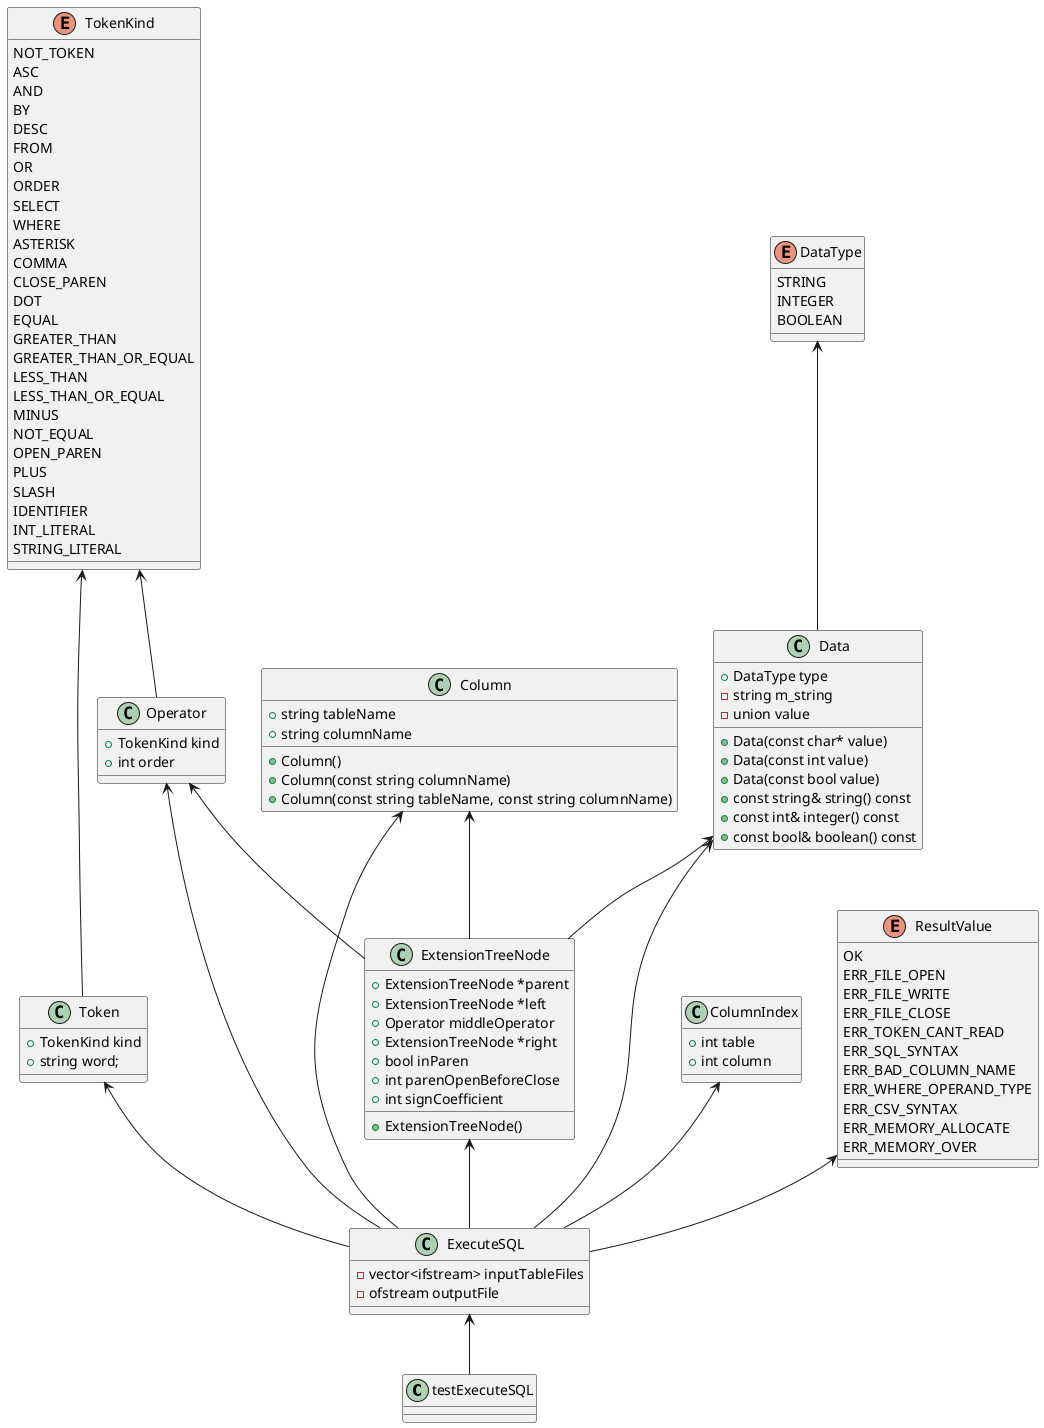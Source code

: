 @startuml

class testExecuteSQL {}
class ExecuteSQL {
	-vector<ifstream> inputTableFiles
	-ofstream outputFile
}	
class Data {
    +DataType type
	-string m_string
	-union value
	+Data(const char* value)
	+Data(const int value)
	+Data(const bool value)
	+const string& string() const
	+const int& integer() const
	+const bool& boolean() const
}
class Operator{
    +TokenKind kind
    +int order
}
class Token{
    +TokenKind kind
    +string word;
}
class ExtensionTreeNode{
	+ExtensionTreeNode *parent
	+ExtensionTreeNode *left
	+Operator middleOperator
	+ExtensionTreeNode *right
	+bool inParen
	+int parenOpenBeforeClose
	+int signCoefficient
	+ExtensionTreeNode()
}
class ColumnIndex{
    +int table
    +int column
}
class Column{
    +string tableName
    +string columnName
    +Column()
    +Column(const string columnName)
    +Column(const string tableName, const string columnName)
}
enum DataType{
   	STRING
	INTEGER
	BOOLEAN
}
enum TokenKind{
    NOT_TOKEN
	ASC
	AND
	BY
	DESC
	FROM
	OR
	ORDER
	SELECT
	WHERE
	ASTERISK
	COMMA
	CLOSE_PAREN
	DOT
	EQUAL
	GREATER_THAN
	GREATER_THAN_OR_EQUAL
	LESS_THAN
	LESS_THAN_OR_EQUAL
	MINUS
	NOT_EQUAL
	OPEN_PAREN
	PLUS
	SLASH
	IDENTIFIER
	INT_LITERAL
	STRING_LITERAL
}
enum ResultValue{
    OK
	ERR_FILE_OPEN
	ERR_FILE_WRITE
	ERR_FILE_CLOSE
	ERR_TOKEN_CANT_READ
	ERR_SQL_SYNTAX
	ERR_BAD_COLUMN_NAME
	ERR_WHERE_OPERAND_TYPE
	ERR_CSV_SYNTAX
	ERR_MEMORY_ALLOCATE
	ERR_MEMORY_OVER
}

ExecuteSQL <-- testExecuteSQL
Data <-- ExecuteSQL
Operator <-- ExecuteSQL
Token <-- ExecuteSQL
ExtensionTreeNode <-- ExecuteSQL
ColumnIndex <-- ExecuteSQL
Column <-- ExecuteSQL
ResultValue <-- ExecuteSQL
DataType <-- Data
TokenKind <-- Token
TokenKind <-- Operator
Operator <-- ExtensionTreeNode
Column <-- ExtensionTreeNode
Data <-- ExtensionTreeNode
@enduml